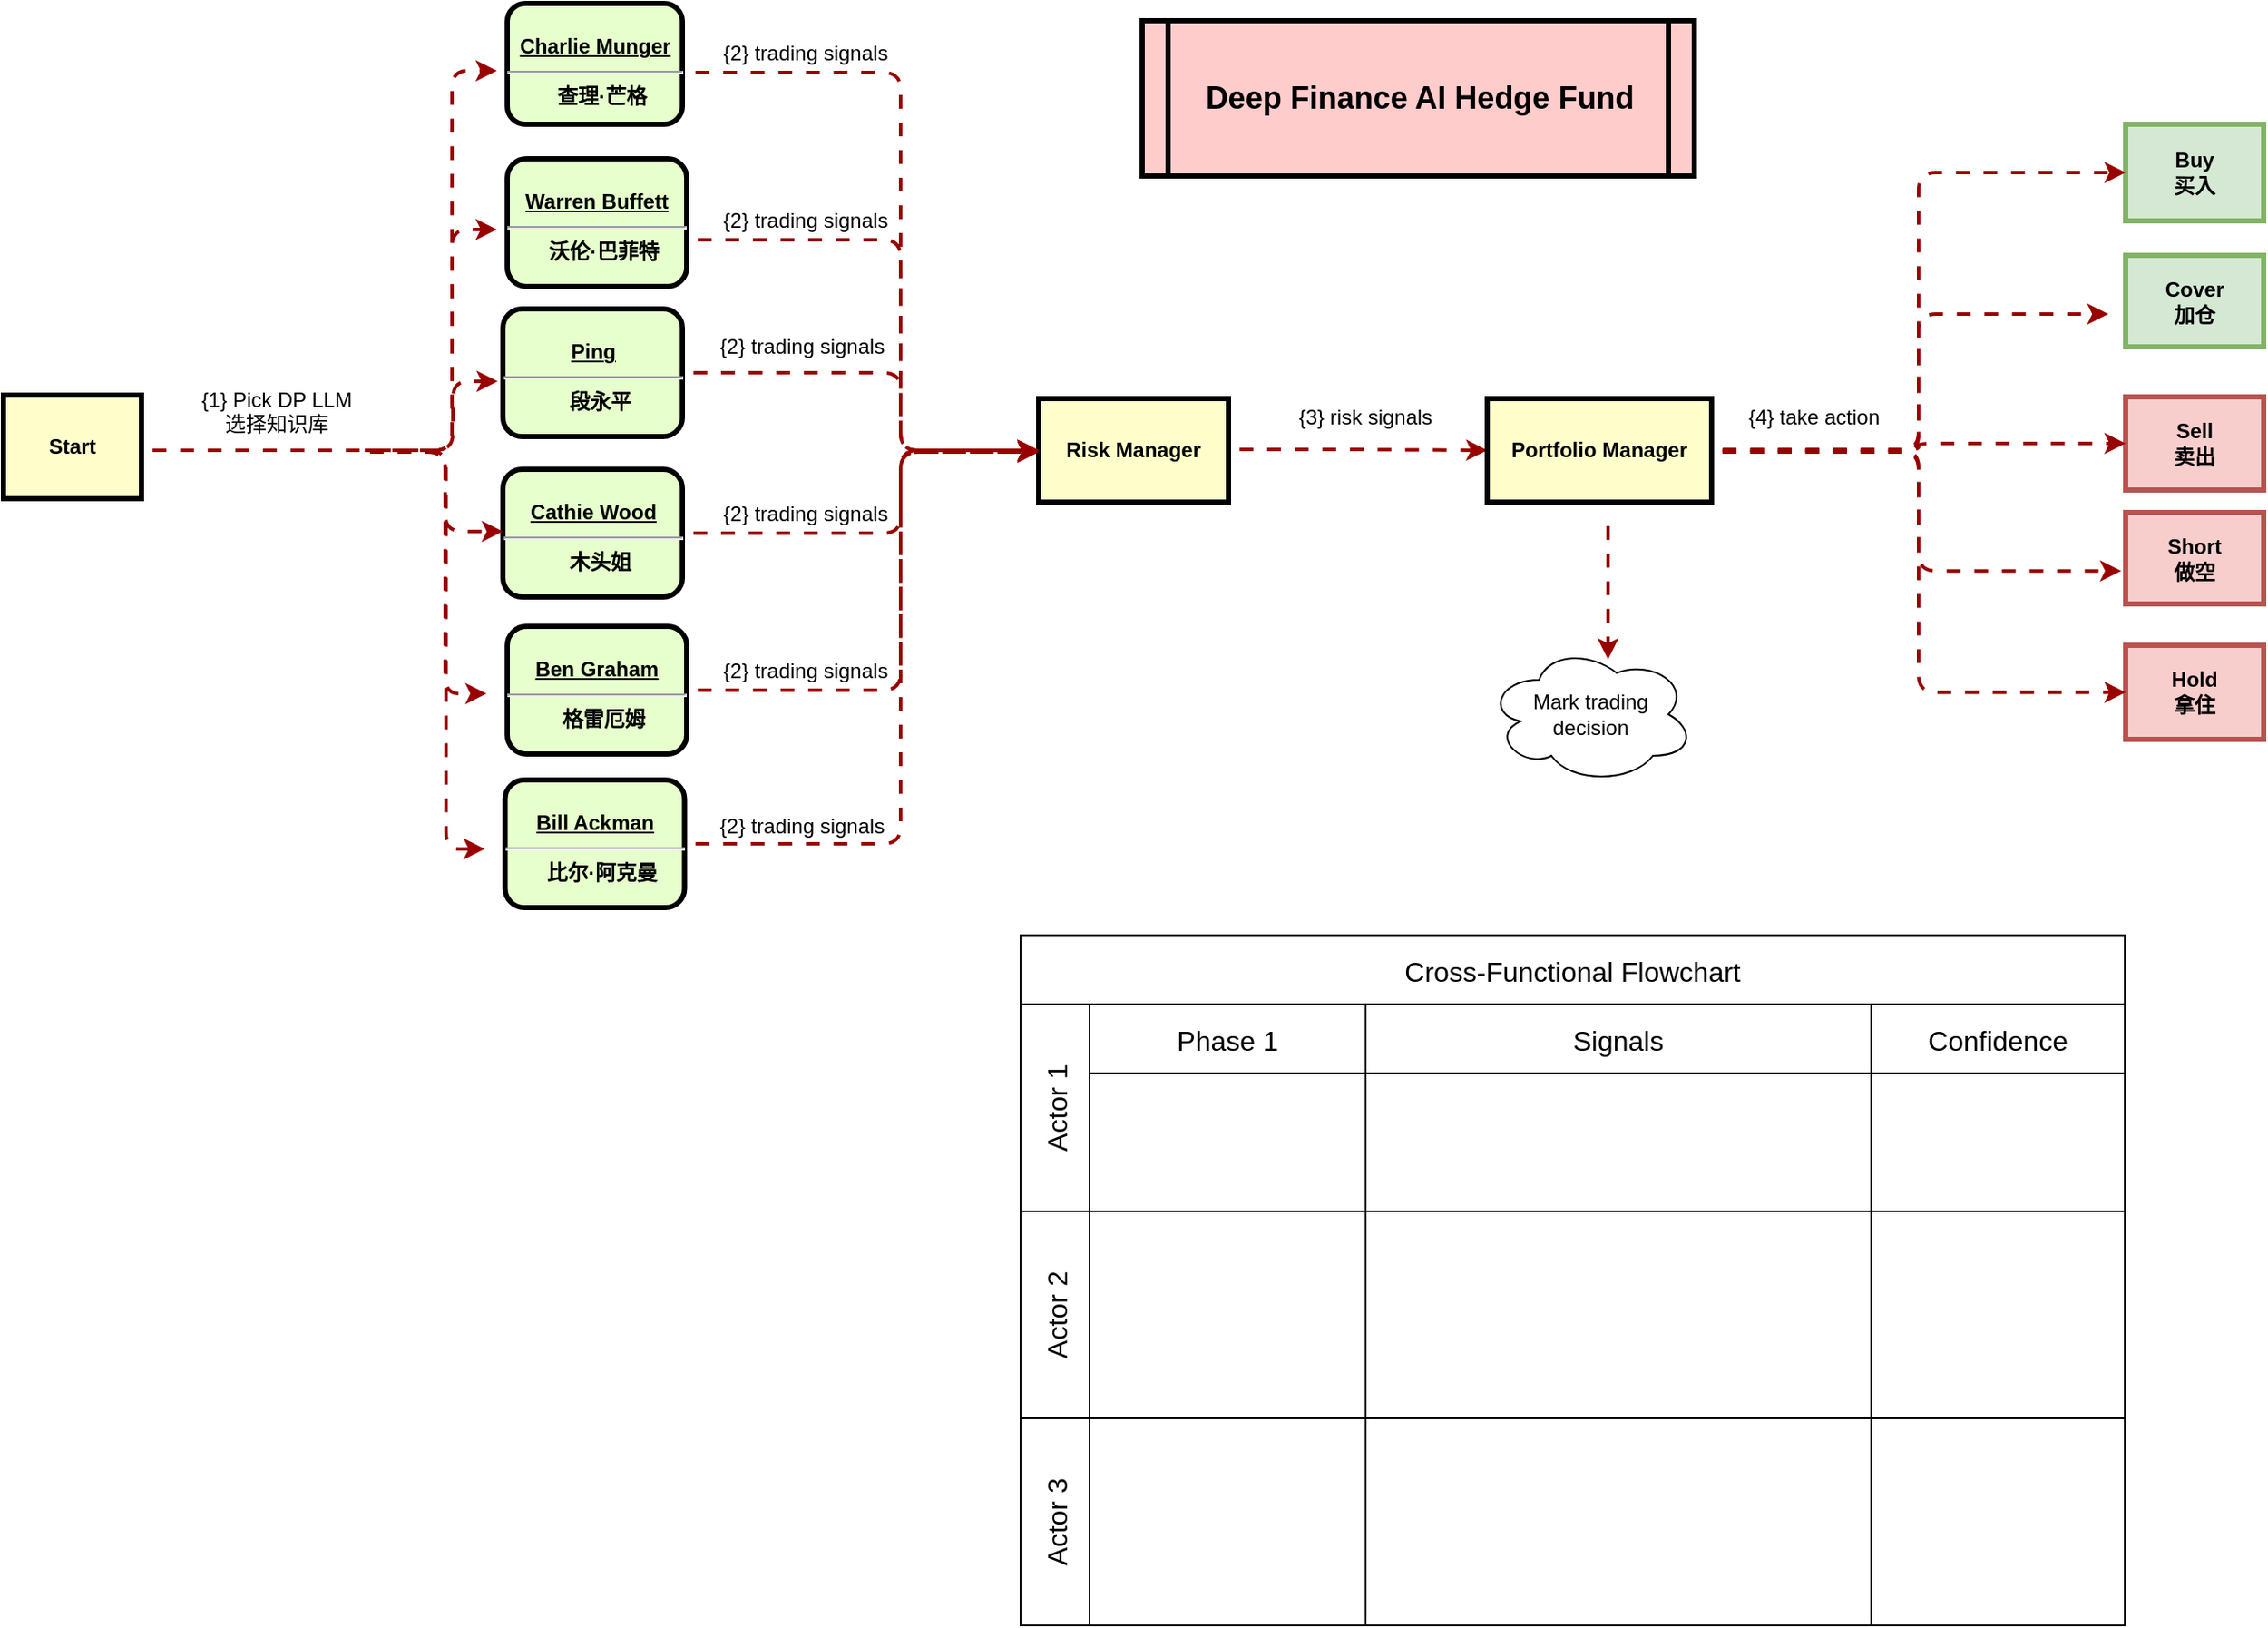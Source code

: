 <mxfile version="26.1.0">
  <diagram name="Page-1" id="c7558073-3199-34d8-9f00-42111426c3f3">
    <mxGraphModel dx="1380" dy="787" grid="1" gridSize="10" guides="1" tooltips="1" connect="1" arrows="1" fold="1" page="1" pageScale="1" pageWidth="826" pageHeight="1169" background="none" math="0" shadow="0">
      <root>
        <mxCell id="0" />
        <mxCell id="1" parent="0" />
        <mxCell id="2" value="&lt;p style=&quot;margin: 4px 0px 0px; text-align: center;&quot;&gt;&lt;u&gt;&lt;br&gt;Charlie Munger&lt;/u&gt;&lt;/p&gt;&lt;hr&gt;&lt;p style=&quot;margin: 0px; margin-left: 8px;&quot;&gt;查理·芒格&lt;/p&gt;" style="verticalAlign=middle;align=center;overflow=fill;fontSize=12;fontFamily=Helvetica;html=1;rounded=1;fontStyle=1;strokeWidth=3;fillColor=#E6FFCC" parent="1" vertex="1">
          <mxGeometry x="342" y="30" width="101.5" height="70" as="geometry" />
        </mxCell>
        <mxCell id="4" value="Start" style="whiteSpace=wrap;align=center;verticalAlign=middle;fontStyle=1;strokeWidth=3;fillColor=#FFFFCC" parent="1" vertex="1">
          <mxGeometry x="50" y="257" width="80" height="60" as="geometry" />
        </mxCell>
        <mxCell id="5" value="Deep Finance AI Hedge Fund" style="shape=process;whiteSpace=wrap;align=center;verticalAlign=middle;size=0.048;fontStyle=1;strokeWidth=3;fillColor=#FFCCCC;fontSize=18;" parent="1" vertex="1">
          <mxGeometry x="710" y="40" width="320" height="90" as="geometry" />
        </mxCell>
        <mxCell id="55" value="" style="edgeStyle=elbowEdgeStyle;elbow=horizontal;strokeColor=#990000;strokeWidth=2;flowAnimation=1;" parent="1" edge="1">
          <mxGeometry width="100" height="100" relative="1" as="geometry">
            <mxPoint x="260" y="289" as="sourcePoint" />
            <mxPoint x="336" y="69" as="targetPoint" />
            <Array as="points">
              <mxPoint x="310" y="374" />
            </Array>
          </mxGeometry>
        </mxCell>
        <mxCell id="62" value="{2} trading signals" style="text;spacingTop=-5;align=center" parent="1" vertex="1">
          <mxGeometry x="430" y="50" width="170" height="20" as="geometry" />
        </mxCell>
        <mxCell id="Nm4_mL6fxK8GZgNtWApq-98" value="&lt;p style=&quot;margin: 4px 0px 0px; text-align: center;&quot;&gt;&lt;u&gt;&lt;br&gt;Warren Buffett&lt;/u&gt;&lt;/p&gt;&lt;hr&gt;&lt;p style=&quot;margin: 0px; margin-left: 8px;&quot;&gt;沃伦·巴菲特&lt;/p&gt;" style="verticalAlign=middle;align=center;overflow=fill;fontSize=12;fontFamily=Helvetica;html=1;rounded=1;fontStyle=1;strokeWidth=3;fillColor=#E6FFCC" vertex="1" parent="1">
          <mxGeometry x="342" y="120" width="104" height="74" as="geometry" />
        </mxCell>
        <mxCell id="Nm4_mL6fxK8GZgNtWApq-108" value="" style="edgeStyle=elbowEdgeStyle;elbow=horizontal;strokeColor=#990000;strokeWidth=2;entryX=0;entryY=0.5;entryDx=0;entryDy=0;flowAnimation=1;" edge="1" parent="1">
          <mxGeometry width="100" height="100" relative="1" as="geometry">
            <mxPoint x="260" y="289" as="sourcePoint" />
            <mxPoint x="336" y="161" as="targetPoint" />
            <Array as="points">
              <mxPoint x="310" y="374" />
              <mxPoint x="310" y="244" />
            </Array>
          </mxGeometry>
        </mxCell>
        <mxCell id="Nm4_mL6fxK8GZgNtWApq-110" value="&lt;p style=&quot;margin: 4px 0px 0px; text-align: center;&quot;&gt;&lt;u&gt;&lt;br&gt;Ping&lt;/u&gt;&lt;/p&gt;&lt;hr&gt;&lt;p style=&quot;margin: 0px; margin-left: 8px;&quot;&gt;段永平&lt;/p&gt;" style="verticalAlign=middle;align=center;overflow=fill;fontSize=12;fontFamily=Helvetica;html=1;rounded=1;fontStyle=1;strokeWidth=3;fillColor=#E6FFCC" vertex="1" parent="1">
          <mxGeometry x="339.5" y="207" width="104" height="74" as="geometry" />
        </mxCell>
        <mxCell id="Nm4_mL6fxK8GZgNtWApq-111" value="&lt;p style=&quot;margin: 4px 0px 0px; text-align: center;&quot;&gt;&lt;u&gt;&lt;br&gt;Cathie Wood&lt;/u&gt;&lt;/p&gt;&lt;hr&gt;&lt;p style=&quot;margin: 0px; margin-left: 8px;&quot;&gt;木头姐&lt;/p&gt;" style="verticalAlign=middle;align=center;overflow=fill;fontSize=12;fontFamily=Helvetica;html=1;rounded=1;fontStyle=1;strokeWidth=3;fillColor=#E6FFCC;strokeColor=default;" vertex="1" parent="1">
          <mxGeometry x="339.5" y="300" width="104" height="74" as="geometry" />
        </mxCell>
        <mxCell id="Nm4_mL6fxK8GZgNtWApq-112" value="&lt;p style=&quot;margin: 4px 0px 0px; text-align: center;&quot;&gt;&lt;u&gt;&lt;br&gt;Ben Graham&lt;/u&gt;&lt;/p&gt;&lt;hr&gt;&lt;p style=&quot;margin: 0px; margin-left: 8px;&quot;&gt;格雷厄姆&lt;/p&gt;" style="verticalAlign=middle;align=center;overflow=fill;fontSize=12;fontFamily=Helvetica;html=1;rounded=1;fontStyle=1;strokeWidth=3;fillColor=#E6FFCC;strokeColor=default;" vertex="1" parent="1">
          <mxGeometry x="342" y="391" width="104" height="74" as="geometry" />
        </mxCell>
        <mxCell id="Nm4_mL6fxK8GZgNtWApq-113" value="&lt;p style=&quot;margin: 4px 0px 0px; text-align: center;&quot;&gt;&lt;u&gt;&lt;br&gt;Bill Ackman&lt;/u&gt;&lt;/p&gt;&lt;hr&gt;&lt;p style=&quot;margin: 0px; margin-left: 8px;&quot;&gt;比尔·阿克曼&lt;/p&gt;" style="verticalAlign=middle;align=center;overflow=fill;fontSize=12;fontFamily=Helvetica;html=1;rounded=1;fontStyle=1;strokeWidth=3;fillColor=#E6FFCC;strokeColor=default;" vertex="1" parent="1">
          <mxGeometry x="340.75" y="480" width="104" height="74" as="geometry" />
        </mxCell>
        <mxCell id="Nm4_mL6fxK8GZgNtWApq-125" value="" style="edgeStyle=elbowEdgeStyle;elbow=horizontal;strokeColor=#990000;strokeWidth=2;entryX=0;entryY=0.5;entryDx=0;entryDy=0;flowAnimation=1;" edge="1" parent="1">
          <mxGeometry width="100" height="100" relative="1" as="geometry">
            <mxPoint x="253" y="289" as="sourcePoint" />
            <mxPoint x="336.5" y="249" as="targetPoint" />
            <Array as="points">
              <mxPoint x="310.5" y="462" />
              <mxPoint x="310.5" y="332" />
            </Array>
          </mxGeometry>
        </mxCell>
        <mxCell id="Nm4_mL6fxK8GZgNtWApq-126" value="" style="edgeStyle=elbowEdgeStyle;elbow=horizontal;strokeColor=#990000;strokeWidth=2;flowAnimation=1;entryX=0;entryY=0.5;entryDx=0;entryDy=0;" edge="1" parent="1">
          <mxGeometry width="100" height="100" relative="1" as="geometry">
            <mxPoint x="256" y="289" as="sourcePoint" />
            <mxPoint x="339.5" y="336.0" as="targetPoint" />
            <Array as="points">
              <mxPoint x="306" y="374" />
              <mxPoint x="306" y="244" />
            </Array>
          </mxGeometry>
        </mxCell>
        <mxCell id="Nm4_mL6fxK8GZgNtWApq-127" value="" style="edgeStyle=elbowEdgeStyle;elbow=horizontal;strokeColor=#990000;strokeWidth=2;flowAnimation=1;" edge="1" parent="1">
          <mxGeometry width="100" height="100" relative="1" as="geometry">
            <mxPoint x="256" y="290" as="sourcePoint" />
            <mxPoint x="330" y="430" as="targetPoint" />
            <Array as="points">
              <mxPoint x="306" y="375" />
              <mxPoint x="306" y="245" />
            </Array>
          </mxGeometry>
        </mxCell>
        <mxCell id="Nm4_mL6fxK8GZgNtWApq-128" value="" style="edgeStyle=elbowEdgeStyle;elbow=horizontal;strokeColor=#990000;strokeWidth=2;flowAnimation=1;exitX=1;exitY=0.533;exitDx=0;exitDy=0;exitPerimeter=0;" edge="1" parent="1">
          <mxGeometry width="100" height="100" relative="1" as="geometry">
            <mxPoint x="130" y="288.98" as="sourcePoint" />
            <mxPoint x="329" y="520" as="targetPoint" />
            <Array as="points">
              <mxPoint x="306.5" y="375" />
              <mxPoint x="306.5" y="245" />
            </Array>
          </mxGeometry>
        </mxCell>
        <mxCell id="Nm4_mL6fxK8GZgNtWApq-129" value="" style="edgeStyle=elbowEdgeStyle;elbow=horizontal;strokeColor=#990000;strokeWidth=2;entryX=0;entryY=0.5;entryDx=0;entryDy=0;flowAnimation=1;" edge="1" parent="1" target="Nm4_mL6fxK8GZgNtWApq-154">
          <mxGeometry width="100" height="100" relative="1" as="geometry">
            <mxPoint x="760" y="288.52" as="sourcePoint" />
            <mxPoint x="840" y="288.52" as="targetPoint" />
          </mxGeometry>
        </mxCell>
        <mxCell id="Nm4_mL6fxK8GZgNtWApq-130" value="{2} trading signals" style="text;spacingTop=-5;align=center" vertex="1" parent="1">
          <mxGeometry x="500" y="147" width="30" height="20" as="geometry" />
        </mxCell>
        <mxCell id="Nm4_mL6fxK8GZgNtWApq-132" value="Risk Manager" style="whiteSpace=wrap;align=center;verticalAlign=middle;fontStyle=1;strokeWidth=3;fillColor=#FFFFCC" vertex="1" parent="1">
          <mxGeometry x="650" y="259" width="110" height="60" as="geometry" />
        </mxCell>
        <mxCell id="Nm4_mL6fxK8GZgNtWApq-138" value="" style="edgeStyle=elbowEdgeStyle;elbow=horizontal;strokeColor=#990000;strokeWidth=2;entryX=0;entryY=0.5;entryDx=0;entryDy=0;flowAnimation=1;" edge="1" parent="1" target="Nm4_mL6fxK8GZgNtWApq-132">
          <mxGeometry width="100" height="100" relative="1" as="geometry">
            <mxPoint x="444.75" y="70" as="sourcePoint" />
            <mxPoint x="634.75" y="270" as="targetPoint" />
            <Array as="points">
              <mxPoint x="570" y="180" />
            </Array>
          </mxGeometry>
        </mxCell>
        <mxCell id="Nm4_mL6fxK8GZgNtWApq-141" value="" style="edgeStyle=elbowEdgeStyle;elbow=horizontal;strokeColor=#990000;strokeWidth=2;entryX=0;entryY=0.5;entryDx=0;entryDy=0;exitX=1;exitY=0.5;exitDx=0;exitDy=0;flowAnimation=1;" edge="1" parent="1" target="Nm4_mL6fxK8GZgNtWApq-132">
          <mxGeometry width="100" height="100" relative="1" as="geometry">
            <mxPoint x="446" y="167" as="sourcePoint" />
            <mxPoint x="650" y="299" as="targetPoint" />
            <Array as="points">
              <mxPoint x="570" y="230" />
            </Array>
          </mxGeometry>
        </mxCell>
        <mxCell id="Nm4_mL6fxK8GZgNtWApq-145" value="" style="edgeStyle=elbowEdgeStyle;elbow=horizontal;strokeColor=#990000;strokeWidth=2;entryX=0;entryY=0.5;entryDx=0;entryDy=0;exitX=1;exitY=0.5;exitDx=0;exitDy=0;flowAnimation=1;" edge="1" parent="1" source="Nm4_mL6fxK8GZgNtWApq-110" target="Nm4_mL6fxK8GZgNtWApq-132">
          <mxGeometry width="100" height="100" relative="1" as="geometry">
            <mxPoint x="456" y="177" as="sourcePoint" />
            <mxPoint x="660" y="309" as="targetPoint" />
            <Array as="points">
              <mxPoint x="570" y="280" />
            </Array>
          </mxGeometry>
        </mxCell>
        <mxCell id="Nm4_mL6fxK8GZgNtWApq-146" value="" style="edgeStyle=elbowEdgeStyle;elbow=horizontal;strokeColor=#990000;strokeWidth=2;exitX=1;exitY=0.5;exitDx=0;exitDy=0;entryX=0;entryY=0.5;entryDx=0;entryDy=0;flowAnimation=1;" edge="1" parent="1" source="Nm4_mL6fxK8GZgNtWApq-111" target="Nm4_mL6fxK8GZgNtWApq-132">
          <mxGeometry width="100" height="100" relative="1" as="geometry">
            <mxPoint x="446" y="340" as="sourcePoint" />
            <mxPoint x="640" y="290" as="targetPoint" />
            <Array as="points">
              <mxPoint x="570" y="320" />
            </Array>
          </mxGeometry>
        </mxCell>
        <mxCell id="Nm4_mL6fxK8GZgNtWApq-147" value="" style="edgeStyle=elbowEdgeStyle;elbow=horizontal;strokeColor=#990000;strokeWidth=2;exitX=1;exitY=0.5;exitDx=0;exitDy=0;flowAnimation=1;" edge="1" parent="1" source="Nm4_mL6fxK8GZgNtWApq-112">
          <mxGeometry width="100" height="100" relative="1" as="geometry">
            <mxPoint x="454" y="347" as="sourcePoint" />
            <mxPoint x="650" y="290" as="targetPoint" />
            <Array as="points">
              <mxPoint x="570" y="360" />
            </Array>
          </mxGeometry>
        </mxCell>
        <mxCell id="Nm4_mL6fxK8GZgNtWApq-148" value="" style="edgeStyle=elbowEdgeStyle;elbow=horizontal;strokeColor=#990000;strokeWidth=2;exitX=1;exitY=0.5;exitDx=0;exitDy=0;flowAnimation=1;" edge="1" parent="1" source="Nm4_mL6fxK8GZgNtWApq-113">
          <mxGeometry width="100" height="100" relative="1" as="geometry">
            <mxPoint x="456" y="438" as="sourcePoint" />
            <mxPoint x="650" y="290" as="targetPoint" />
            <Array as="points">
              <mxPoint x="570" y="410" />
            </Array>
          </mxGeometry>
        </mxCell>
        <mxCell id="Nm4_mL6fxK8GZgNtWApq-149" value="{2} trading signals" style="text;spacingTop=-5;align=center" vertex="1" parent="1">
          <mxGeometry x="493.5" y="220" width="39" height="20" as="geometry" />
        </mxCell>
        <mxCell id="Nm4_mL6fxK8GZgNtWApq-150" value="{2} trading signals" style="text;spacingTop=-5;align=center" vertex="1" parent="1">
          <mxGeometry x="495.5" y="317" width="39" height="20" as="geometry" />
        </mxCell>
        <mxCell id="Nm4_mL6fxK8GZgNtWApq-151" value="{2} trading signals" style="text;spacingTop=-5;align=center" vertex="1" parent="1">
          <mxGeometry x="495.5" y="408" width="39" height="20" as="geometry" />
        </mxCell>
        <mxCell id="Nm4_mL6fxK8GZgNtWApq-152" value="{2} trading signals" style="text;spacingTop=-5;align=center" vertex="1" parent="1">
          <mxGeometry x="493.5" y="498" width="39" height="20" as="geometry" />
        </mxCell>
        <mxCell id="Nm4_mL6fxK8GZgNtWApq-153" value="{3} risk signals" style="text;spacingTop=-5;align=center" vertex="1" parent="1">
          <mxGeometry x="820" y="261" width="39" height="20" as="geometry" />
        </mxCell>
        <mxCell id="Nm4_mL6fxK8GZgNtWApq-154" value="Portfolio Manager" style="whiteSpace=wrap;align=center;verticalAlign=middle;fontStyle=1;strokeWidth=3;fillColor=#FFFFCC" vertex="1" parent="1">
          <mxGeometry x="910" y="259" width="130" height="60" as="geometry" />
        </mxCell>
        <mxCell id="Nm4_mL6fxK8GZgNtWApq-160" value="Buy&#xa;买入" style="whiteSpace=wrap;align=center;verticalAlign=middle;fontStyle=1;strokeWidth=3;fillColor=#d5e8d4;strokeColor=#82b366;" vertex="1" parent="1">
          <mxGeometry x="1280" y="100" width="80" height="56" as="geometry" />
        </mxCell>
        <mxCell id="Nm4_mL6fxK8GZgNtWApq-161" value="Cover&#xa;加仓" style="whiteSpace=wrap;align=center;verticalAlign=middle;fontStyle=1;strokeWidth=3;fillColor=#d5e8d4;strokeColor=#82b366;" vertex="1" parent="1">
          <mxGeometry x="1280" y="176" width="80" height="53" as="geometry" />
        </mxCell>
        <mxCell id="Nm4_mL6fxK8GZgNtWApq-162" value="Sell&#xa;卖出" style="whiteSpace=wrap;align=center;verticalAlign=middle;fontStyle=1;strokeWidth=3;fillColor=#f8cecc;strokeColor=#b85450;" vertex="1" parent="1">
          <mxGeometry x="1280" y="258" width="80" height="54" as="geometry" />
        </mxCell>
        <mxCell id="Nm4_mL6fxK8GZgNtWApq-163" value="Short&#xa;做空" style="whiteSpace=wrap;align=center;verticalAlign=middle;fontStyle=1;strokeWidth=3;fillColor=#f8cecc;strokeColor=#b85450;" vertex="1" parent="1">
          <mxGeometry x="1280" y="325" width="80" height="53" as="geometry" />
        </mxCell>
        <mxCell id="Nm4_mL6fxK8GZgNtWApq-164" value="Hold&#xa;拿住" style="whiteSpace=wrap;align=center;verticalAlign=middle;fontStyle=1;strokeWidth=3;fillColor=#f8cecc;strokeColor=#b85450;" vertex="1" parent="1">
          <mxGeometry x="1280" y="402" width="80" height="54.5" as="geometry" />
        </mxCell>
        <mxCell id="Nm4_mL6fxK8GZgNtWApq-165" value="{4} take action" style="text;spacingTop=-5;align=center" vertex="1" parent="1">
          <mxGeometry x="1080" y="261" width="39" height="20" as="geometry" />
        </mxCell>
        <mxCell id="Nm4_mL6fxK8GZgNtWApq-167" value="" style="edgeStyle=elbowEdgeStyle;elbow=horizontal;strokeColor=#990000;strokeWidth=2;exitX=1;exitY=0.5;exitDx=0;exitDy=0;entryX=0;entryY=0.5;entryDx=0;entryDy=0;flowAnimation=1;" edge="1" parent="1" source="Nm4_mL6fxK8GZgNtWApq-154" target="Nm4_mL6fxK8GZgNtWApq-162">
          <mxGeometry width="100" height="100" relative="1" as="geometry">
            <mxPoint x="1070" y="290" as="sourcePoint" />
            <mxPoint x="1170" y="289" as="targetPoint" />
          </mxGeometry>
        </mxCell>
        <mxCell id="Nm4_mL6fxK8GZgNtWApq-168" value="" style="edgeStyle=elbowEdgeStyle;elbow=horizontal;strokeColor=#990000;strokeWidth=2;exitX=1;exitY=0.5;exitDx=0;exitDy=0;entryX=0;entryY=0.5;entryDx=0;entryDy=0;flowAnimation=1;" edge="1" parent="1" target="Nm4_mL6fxK8GZgNtWApq-160">
          <mxGeometry width="100" height="100" relative="1" as="geometry">
            <mxPoint x="1040" y="288.52" as="sourcePoint" />
            <mxPoint x="1170" y="288.52" as="targetPoint" />
          </mxGeometry>
        </mxCell>
        <mxCell id="Nm4_mL6fxK8GZgNtWApq-169" value="" style="edgeStyle=elbowEdgeStyle;elbow=horizontal;strokeColor=#990000;strokeWidth=2;flowAnimation=1;" edge="1" parent="1">
          <mxGeometry width="100" height="100" relative="1" as="geometry">
            <mxPoint x="1040" y="290" as="sourcePoint" />
            <mxPoint x="1270" y="210" as="targetPoint" />
            <Array as="points">
              <mxPoint x="1160" y="250" />
            </Array>
          </mxGeometry>
        </mxCell>
        <mxCell id="Nm4_mL6fxK8GZgNtWApq-170" value="" style="edgeStyle=elbowEdgeStyle;elbow=horizontal;strokeColor=#990000;strokeWidth=2;exitX=1;exitY=0.5;exitDx=0;exitDy=0;entryX=-0.032;entryY=0.639;entryDx=0;entryDy=0;entryPerimeter=0;flowAnimation=1;" edge="1" parent="1" source="Nm4_mL6fxK8GZgNtWApq-154" target="Nm4_mL6fxK8GZgNtWApq-163">
          <mxGeometry width="100" height="100" relative="1" as="geometry">
            <mxPoint x="1050" y="300" as="sourcePoint" />
            <mxPoint x="1280" y="220" as="targetPoint" />
            <Array as="points">
              <mxPoint x="1160" y="330" />
            </Array>
          </mxGeometry>
        </mxCell>
        <mxCell id="Nm4_mL6fxK8GZgNtWApq-171" value="" style="edgeStyle=elbowEdgeStyle;elbow=horizontal;strokeColor=#990000;strokeWidth=2;entryX=0;entryY=0.5;entryDx=0;entryDy=0;flowAnimation=1;" edge="1" parent="1" target="Nm4_mL6fxK8GZgNtWApq-164">
          <mxGeometry width="100" height="100" relative="1" as="geometry">
            <mxPoint x="1040" y="290" as="sourcePoint" />
            <mxPoint x="1287" y="369" as="targetPoint" />
            <Array as="points">
              <mxPoint x="1160" y="330" />
            </Array>
          </mxGeometry>
        </mxCell>
        <mxCell id="Nm4_mL6fxK8GZgNtWApq-174" value="Mark trading&lt;br&gt;decision" style="ellipse;shape=cloud;whiteSpace=wrap;html=1;" vertex="1" parent="1">
          <mxGeometry x="910" y="402" width="120" height="80" as="geometry" />
        </mxCell>
        <mxCell id="Nm4_mL6fxK8GZgNtWApq-175" value="" style="edgeStyle=elbowEdgeStyle;elbow=horizontal;strokeColor=#990000;strokeWidth=2;entryX=0.582;entryY=0.102;entryDx=0;entryDy=0;entryPerimeter=0;flowAnimation=1;" edge="1" parent="1" target="Nm4_mL6fxK8GZgNtWApq-174">
          <mxGeometry width="100" height="100" relative="1" as="geometry">
            <mxPoint x="980.005" y="326.5" as="sourcePoint" />
            <mxPoint x="980.1" y="376.5" as="targetPoint" />
          </mxGeometry>
        </mxCell>
        <mxCell id="Nm4_mL6fxK8GZgNtWApq-178" value="{1} Pick DP LLM&#xa;选择知识库" style="text;spacingTop=-5;align=center" vertex="1" parent="1">
          <mxGeometry x="189" y="251" width="39" height="20" as="geometry" />
        </mxCell>
        <mxCell id="Nm4_mL6fxK8GZgNtWApq-180" value="Cross-Functional Flowchart" style="shape=table;childLayout=tableLayout;startSize=40;collapsible=0;recursiveResize=0;expand=0;fontSize=16;" vertex="1" parent="1">
          <mxGeometry x="639.5" y="570" width="640" height="400" as="geometry" />
        </mxCell>
        <mxCell id="Nm4_mL6fxK8GZgNtWApq-181" value="Actor 1" style="shape=tableRow;horizontal=0;swimlaneHead=0;swimlaneBody=0;top=0;left=0;strokeColor=inherit;bottom=0;right=0;dropTarget=0;fontStyle=0;fillColor=none;points=[[0,0.5],[1,0.5]];portConstraint=eastwest;startSize=40;collapsible=0;recursiveResize=0;expand=0;fontSize=16;" vertex="1" parent="Nm4_mL6fxK8GZgNtWApq-180">
          <mxGeometry y="40" width="640" height="120" as="geometry" />
        </mxCell>
        <mxCell id="Nm4_mL6fxK8GZgNtWApq-182" value="Phase 1" style="swimlane;swimlaneHead=0;swimlaneBody=0;fontStyle=0;strokeColor=inherit;connectable=0;fillColor=none;startSize=40;collapsible=0;recursiveResize=0;expand=0;fontSize=16;" vertex="1" parent="Nm4_mL6fxK8GZgNtWApq-181">
          <mxGeometry x="40" width="160" height="120" as="geometry">
            <mxRectangle width="160" height="120" as="alternateBounds" />
          </mxGeometry>
        </mxCell>
        <mxCell id="Nm4_mL6fxK8GZgNtWApq-183" value="Signals" style="swimlane;swimlaneHead=0;swimlaneBody=0;fontStyle=0;strokeColor=inherit;connectable=0;fillColor=none;startSize=40;collapsible=0;recursiveResize=0;expand=0;fontSize=16;" vertex="1" parent="Nm4_mL6fxK8GZgNtWApq-181">
          <mxGeometry x="200" width="293" height="120" as="geometry">
            <mxRectangle width="293" height="120" as="alternateBounds" />
          </mxGeometry>
        </mxCell>
        <mxCell id="Nm4_mL6fxK8GZgNtWApq-184" value="Confidence" style="swimlane;swimlaneHead=0;swimlaneBody=0;fontStyle=0;strokeColor=inherit;connectable=0;fillColor=none;startSize=40;collapsible=0;recursiveResize=0;expand=0;fontSize=16;" vertex="1" parent="Nm4_mL6fxK8GZgNtWApq-181">
          <mxGeometry x="493" width="147" height="120" as="geometry">
            <mxRectangle width="147" height="120" as="alternateBounds" />
          </mxGeometry>
        </mxCell>
        <mxCell id="Nm4_mL6fxK8GZgNtWApq-185" value="Actor 2" style="shape=tableRow;horizontal=0;swimlaneHead=0;swimlaneBody=0;top=0;left=0;strokeColor=inherit;bottom=0;right=0;dropTarget=0;fontStyle=0;fillColor=none;points=[[0,0.5],[1,0.5]];portConstraint=eastwest;startSize=40;collapsible=0;recursiveResize=0;expand=0;fontSize=16;" vertex="1" parent="Nm4_mL6fxK8GZgNtWApq-180">
          <mxGeometry y="160" width="640" height="120" as="geometry" />
        </mxCell>
        <mxCell id="Nm4_mL6fxK8GZgNtWApq-186" value="" style="swimlane;swimlaneHead=0;swimlaneBody=0;fontStyle=0;connectable=0;strokeColor=inherit;fillColor=none;startSize=0;collapsible=0;recursiveResize=0;expand=0;fontSize=16;" vertex="1" parent="Nm4_mL6fxK8GZgNtWApq-185">
          <mxGeometry x="40" width="160" height="120" as="geometry">
            <mxRectangle width="160" height="120" as="alternateBounds" />
          </mxGeometry>
        </mxCell>
        <mxCell id="Nm4_mL6fxK8GZgNtWApq-187" value="" style="swimlane;swimlaneHead=0;swimlaneBody=0;fontStyle=0;connectable=0;strokeColor=inherit;fillColor=none;startSize=0;collapsible=0;recursiveResize=0;expand=0;fontSize=16;" vertex="1" parent="Nm4_mL6fxK8GZgNtWApq-185">
          <mxGeometry x="200" width="293" height="120" as="geometry">
            <mxRectangle width="293" height="120" as="alternateBounds" />
          </mxGeometry>
        </mxCell>
        <mxCell id="Nm4_mL6fxK8GZgNtWApq-188" value="" style="swimlane;swimlaneHead=0;swimlaneBody=0;fontStyle=0;connectable=0;strokeColor=inherit;fillColor=none;startSize=0;collapsible=0;recursiveResize=0;expand=0;fontSize=16;" vertex="1" parent="Nm4_mL6fxK8GZgNtWApq-185">
          <mxGeometry x="493" width="147" height="120" as="geometry">
            <mxRectangle width="147" height="120" as="alternateBounds" />
          </mxGeometry>
        </mxCell>
        <mxCell id="Nm4_mL6fxK8GZgNtWApq-189" value="Actor 3" style="shape=tableRow;horizontal=0;swimlaneHead=0;swimlaneBody=0;top=0;left=0;strokeColor=inherit;bottom=0;right=0;dropTarget=0;fontStyle=0;fillColor=none;points=[[0,0.5],[1,0.5]];portConstraint=eastwest;startSize=40;collapsible=0;recursiveResize=0;expand=0;fontSize=16;" vertex="1" parent="Nm4_mL6fxK8GZgNtWApq-180">
          <mxGeometry y="280" width="640" height="120" as="geometry" />
        </mxCell>
        <mxCell id="Nm4_mL6fxK8GZgNtWApq-190" value="" style="swimlane;swimlaneHead=0;swimlaneBody=0;fontStyle=0;connectable=0;strokeColor=inherit;fillColor=none;startSize=0;collapsible=0;recursiveResize=0;expand=0;fontSize=16;" vertex="1" parent="Nm4_mL6fxK8GZgNtWApq-189">
          <mxGeometry x="40" width="160" height="120" as="geometry">
            <mxRectangle width="160" height="120" as="alternateBounds" />
          </mxGeometry>
        </mxCell>
        <mxCell id="Nm4_mL6fxK8GZgNtWApq-191" value="" style="swimlane;swimlaneHead=0;swimlaneBody=0;fontStyle=0;connectable=0;strokeColor=inherit;fillColor=none;startSize=0;collapsible=0;recursiveResize=0;expand=0;fontSize=16;" vertex="1" parent="Nm4_mL6fxK8GZgNtWApq-189">
          <mxGeometry x="200" width="293" height="120" as="geometry">
            <mxRectangle width="293" height="120" as="alternateBounds" />
          </mxGeometry>
        </mxCell>
        <mxCell id="Nm4_mL6fxK8GZgNtWApq-192" value="" style="swimlane;swimlaneHead=0;swimlaneBody=0;fontStyle=0;connectable=0;strokeColor=inherit;fillColor=none;startSize=0;collapsible=0;recursiveResize=0;expand=0;fontSize=16;" vertex="1" parent="Nm4_mL6fxK8GZgNtWApq-189">
          <mxGeometry x="493" width="147" height="120" as="geometry">
            <mxRectangle width="147" height="120" as="alternateBounds" />
          </mxGeometry>
        </mxCell>
      </root>
    </mxGraphModel>
  </diagram>
</mxfile>
